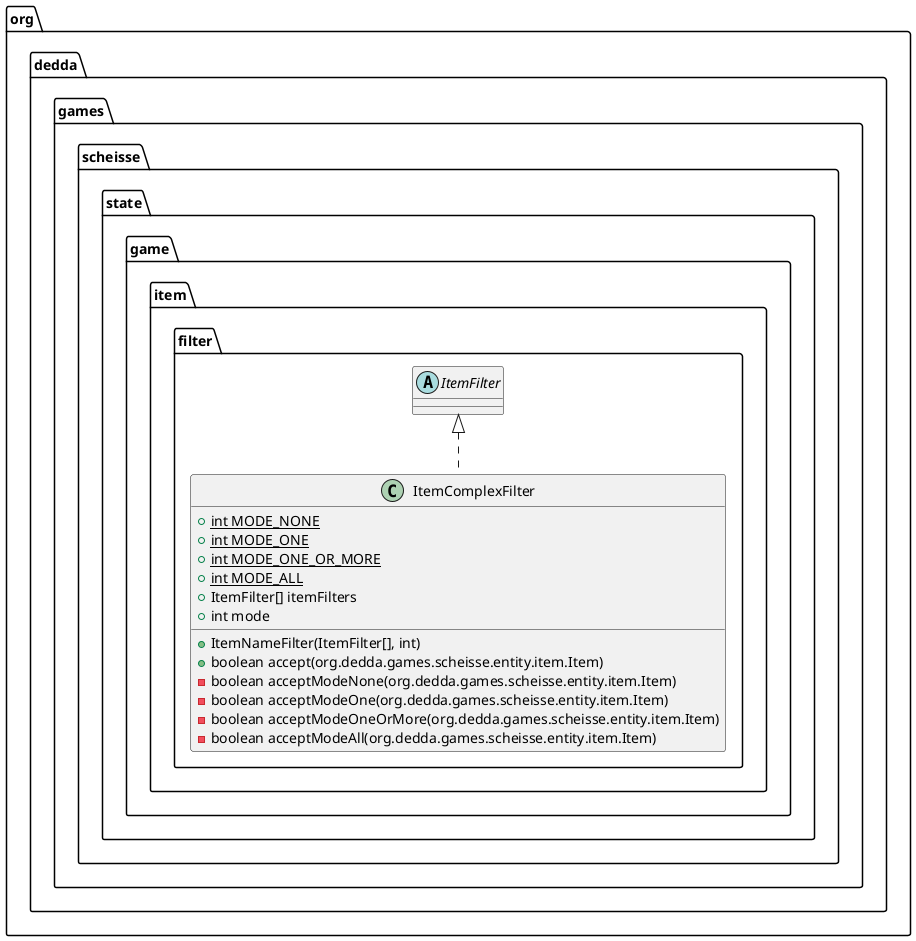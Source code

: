 @startuml
abstract class org.dedda.games.scheisse.state.game.item.filter.ItemFilter

class org.dedda.games.scheisse.state.game.item.filter.ItemComplexFilter{
    + {static} int MODE_NONE
    + {static} int MODE_ONE
    + {static} int MODE_ONE_OR_MORE
    + {static} int MODE_ALL
    + ItemFilter[] itemFilters
    + int mode
    + ItemNameFilter(ItemFilter[], int)
    + boolean accept(org.dedda.games.scheisse.entity.item.Item)
    - boolean acceptModeNone(org.dedda.games.scheisse.entity.item.Item)
    - boolean acceptModeOne(org.dedda.games.scheisse.entity.item.Item)
    - boolean acceptModeOneOrMore(org.dedda.games.scheisse.entity.item.Item)
    - boolean acceptModeAll(org.dedda.games.scheisse.entity.item.Item)
}

org.dedda.games.scheisse.state.game.item.filter.ItemFilter <|.. org.dedda.games.scheisse.state.game.item.filter.ItemComplexFilter
@enduml